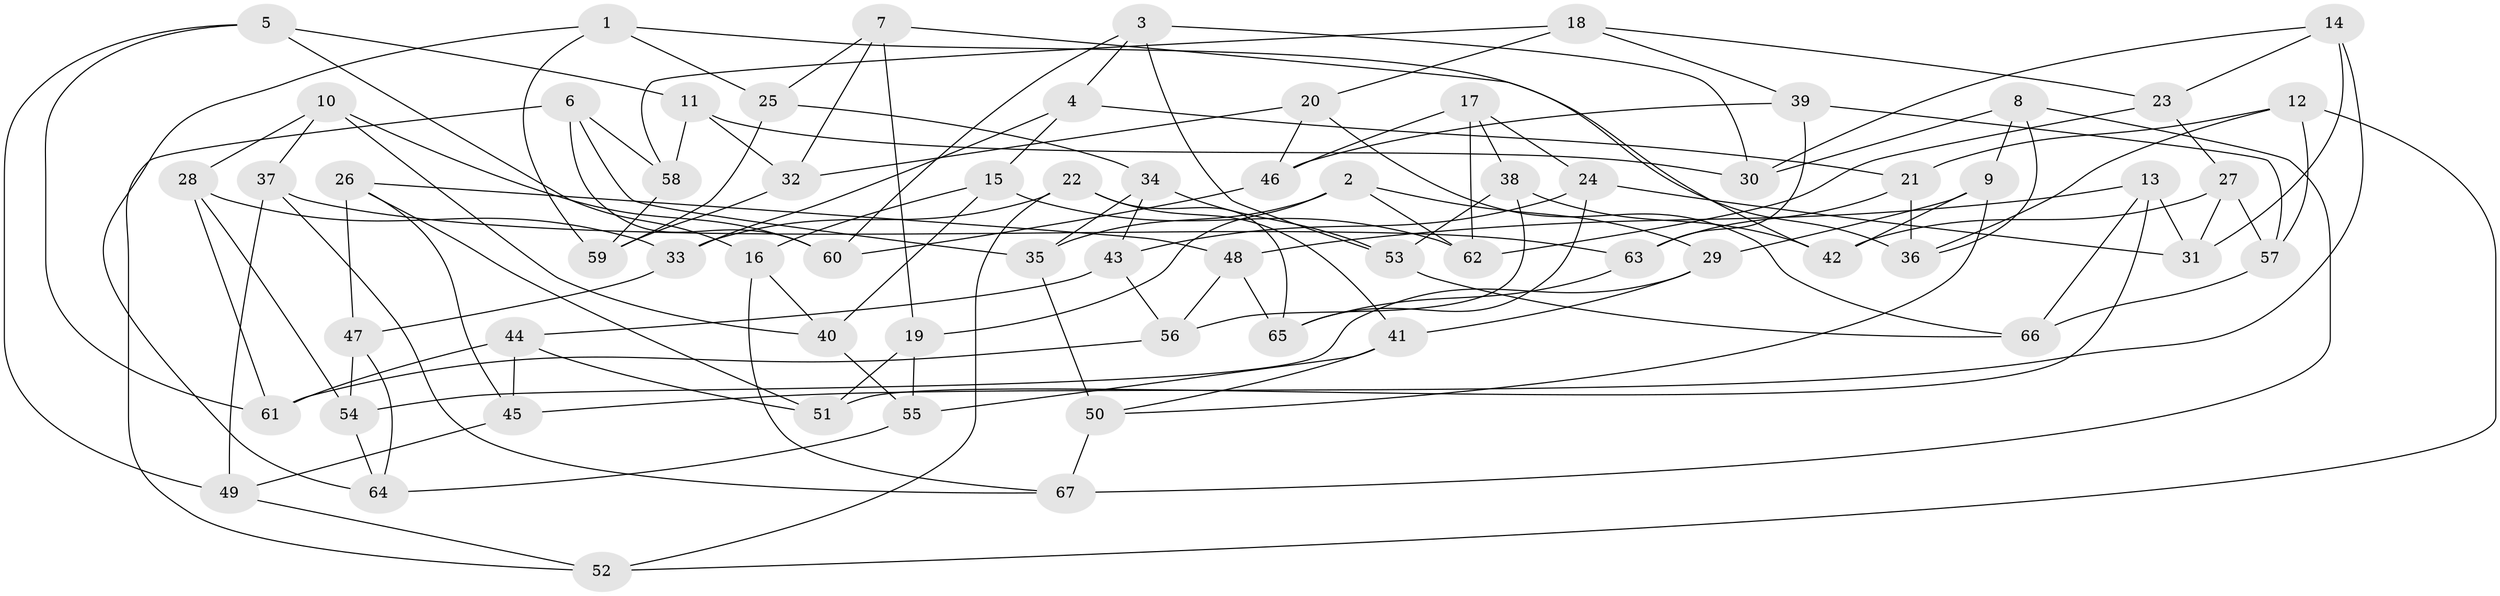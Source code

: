 // Generated by graph-tools (version 1.1) at 2025/11/02/27/25 16:11:48]
// undirected, 67 vertices, 134 edges
graph export_dot {
graph [start="1"]
  node [color=gray90,style=filled];
  1;
  2;
  3;
  4;
  5;
  6;
  7;
  8;
  9;
  10;
  11;
  12;
  13;
  14;
  15;
  16;
  17;
  18;
  19;
  20;
  21;
  22;
  23;
  24;
  25;
  26;
  27;
  28;
  29;
  30;
  31;
  32;
  33;
  34;
  35;
  36;
  37;
  38;
  39;
  40;
  41;
  42;
  43;
  44;
  45;
  46;
  47;
  48;
  49;
  50;
  51;
  52;
  53;
  54;
  55;
  56;
  57;
  58;
  59;
  60;
  61;
  62;
  63;
  64;
  65;
  66;
  67;
  1 -- 64;
  1 -- 25;
  1 -- 59;
  1 -- 36;
  2 -- 29;
  2 -- 19;
  2 -- 62;
  2 -- 35;
  3 -- 30;
  3 -- 60;
  3 -- 4;
  3 -- 53;
  4 -- 21;
  4 -- 33;
  4 -- 15;
  5 -- 16;
  5 -- 61;
  5 -- 49;
  5 -- 11;
  6 -- 52;
  6 -- 60;
  6 -- 35;
  6 -- 58;
  7 -- 32;
  7 -- 42;
  7 -- 25;
  7 -- 19;
  8 -- 36;
  8 -- 30;
  8 -- 9;
  8 -- 67;
  9 -- 29;
  9 -- 42;
  9 -- 50;
  10 -- 40;
  10 -- 60;
  10 -- 28;
  10 -- 37;
  11 -- 32;
  11 -- 30;
  11 -- 58;
  12 -- 36;
  12 -- 21;
  12 -- 52;
  12 -- 57;
  13 -- 51;
  13 -- 48;
  13 -- 31;
  13 -- 66;
  14 -- 23;
  14 -- 45;
  14 -- 30;
  14 -- 31;
  15 -- 40;
  15 -- 16;
  15 -- 62;
  16 -- 67;
  16 -- 40;
  17 -- 24;
  17 -- 46;
  17 -- 38;
  17 -- 62;
  18 -- 20;
  18 -- 23;
  18 -- 39;
  18 -- 58;
  19 -- 55;
  19 -- 51;
  20 -- 46;
  20 -- 32;
  20 -- 66;
  21 -- 36;
  21 -- 63;
  22 -- 52;
  22 -- 33;
  22 -- 41;
  22 -- 65;
  23 -- 62;
  23 -- 27;
  24 -- 31;
  24 -- 43;
  24 -- 65;
  25 -- 34;
  25 -- 59;
  26 -- 51;
  26 -- 45;
  26 -- 47;
  26 -- 48;
  27 -- 31;
  27 -- 57;
  27 -- 42;
  28 -- 61;
  28 -- 33;
  28 -- 54;
  29 -- 41;
  29 -- 54;
  32 -- 59;
  33 -- 47;
  34 -- 35;
  34 -- 43;
  34 -- 53;
  35 -- 50;
  37 -- 49;
  37 -- 67;
  37 -- 63;
  38 -- 53;
  38 -- 56;
  38 -- 42;
  39 -- 63;
  39 -- 57;
  39 -- 46;
  40 -- 55;
  41 -- 55;
  41 -- 50;
  43 -- 44;
  43 -- 56;
  44 -- 51;
  44 -- 61;
  44 -- 45;
  45 -- 49;
  46 -- 60;
  47 -- 64;
  47 -- 54;
  48 -- 65;
  48 -- 56;
  49 -- 52;
  50 -- 67;
  53 -- 66;
  54 -- 64;
  55 -- 64;
  56 -- 61;
  57 -- 66;
  58 -- 59;
  63 -- 65;
}
